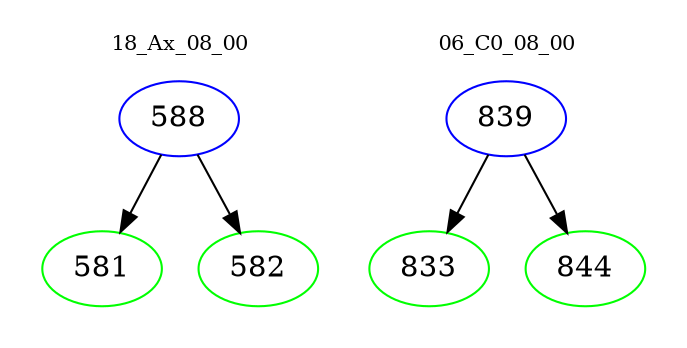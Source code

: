 digraph{
subgraph cluster_0 {
color = white
label = "18_Ax_08_00";
fontsize=10;
T0_588 [label="588", color="blue"]
T0_588 -> T0_581 [color="black"]
T0_581 [label="581", color="green"]
T0_588 -> T0_582 [color="black"]
T0_582 [label="582", color="green"]
}
subgraph cluster_1 {
color = white
label = "06_C0_08_00";
fontsize=10;
T1_839 [label="839", color="blue"]
T1_839 -> T1_833 [color="black"]
T1_833 [label="833", color="green"]
T1_839 -> T1_844 [color="black"]
T1_844 [label="844", color="green"]
}
}
